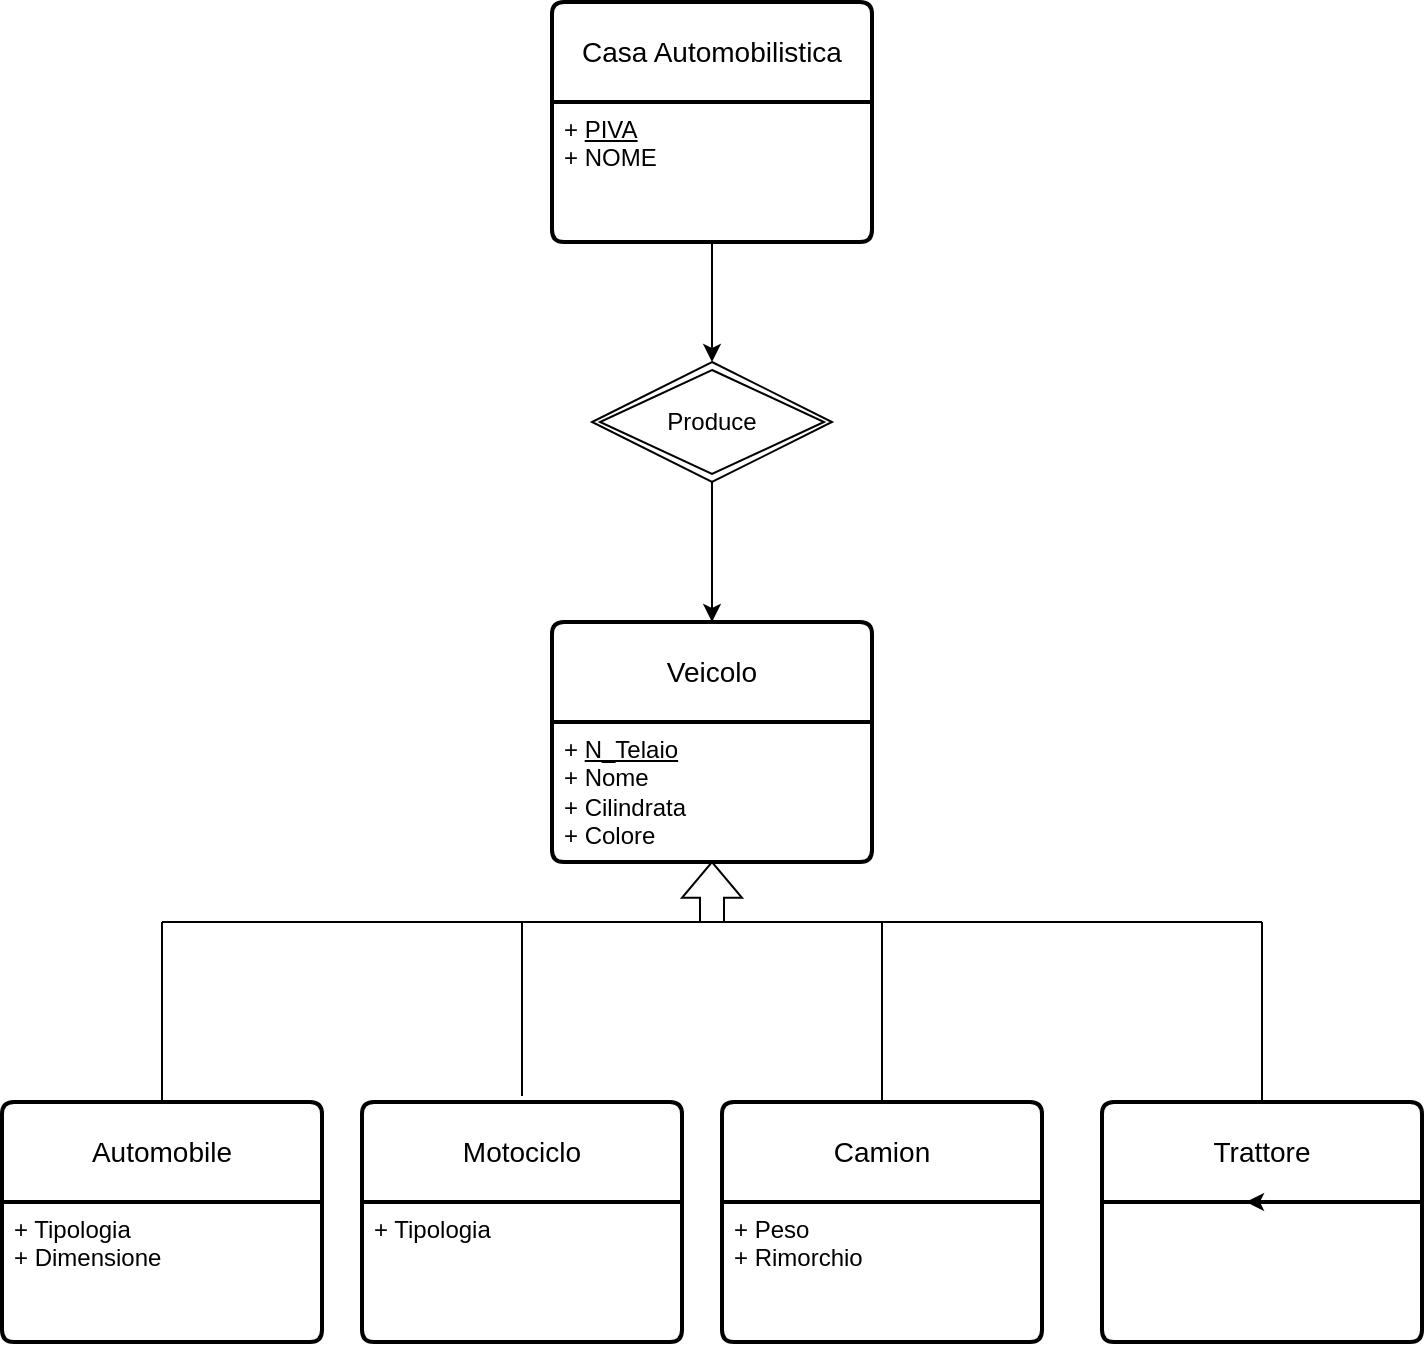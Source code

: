 <mxfile version="26.0.16">
  <diagram id="R2lEEEUBdFMjLlhIrx00" name="Page-1">
    <mxGraphModel dx="1666" dy="639" grid="1" gridSize="10" guides="1" tooltips="1" connect="1" arrows="1" fold="1" page="0" pageScale="1" pageWidth="850" pageHeight="1100" math="0" shadow="0" extFonts="Permanent Marker^https://fonts.googleapis.com/css?family=Permanent+Marker">
      <root>
        <mxCell id="0" />
        <mxCell id="1" parent="0" />
        <mxCell id="j_Rbnz1e0eMDixN7AvnV-5" value="Veicolo" style="swimlane;childLayout=stackLayout;horizontal=1;startSize=50;horizontalStack=0;rounded=1;fontSize=14;fontStyle=0;strokeWidth=2;resizeParent=0;resizeLast=1;shadow=0;dashed=0;align=center;arcSize=4;whiteSpace=wrap;html=1;" parent="1" vertex="1">
          <mxGeometry x="-215" y="370" width="160" height="120" as="geometry" />
        </mxCell>
        <mxCell id="j_Rbnz1e0eMDixN7AvnV-6" value="+ &lt;u&gt;N_Telaio&lt;/u&gt;&lt;br&gt;+ Nome&lt;div&gt;+ Cilindrata&lt;/div&gt;&lt;div&gt;+ Colore&lt;/div&gt;" style="align=left;strokeColor=none;fillColor=none;spacingLeft=4;spacingRight=4;fontSize=12;verticalAlign=top;resizable=0;rotatable=0;part=1;html=1;whiteSpace=wrap;" parent="j_Rbnz1e0eMDixN7AvnV-5" vertex="1">
          <mxGeometry y="50" width="160" height="70" as="geometry" />
        </mxCell>
        <mxCell id="j_Rbnz1e0eMDixN7AvnV-17" value="" style="shape=singleArrow;direction=north;whiteSpace=wrap;html=1;arrowWidth=0.4;arrowSize=0.597;" parent="1" vertex="1">
          <mxGeometry x="-150" y="490" width="30" height="30" as="geometry" />
        </mxCell>
        <mxCell id="j_Rbnz1e0eMDixN7AvnV-19" value="" style="endArrow=none;html=1;rounded=0;exitX=0.5;exitY=0;exitDx=0;exitDy=0;" parent="1" source="j_Rbnz1e0eMDixN7AvnV-31" edge="1">
          <mxGeometry width="50" height="50" relative="1" as="geometry">
            <mxPoint x="-360" y="550" as="sourcePoint" />
            <mxPoint x="-410" y="520" as="targetPoint" />
          </mxGeometry>
        </mxCell>
        <mxCell id="j_Rbnz1e0eMDixN7AvnV-20" value="" style="endArrow=none;html=1;rounded=0;entryX=0;entryY=0;entryDx=0;entryDy=9.0;entryPerimeter=0;" parent="1" target="j_Rbnz1e0eMDixN7AvnV-17" edge="1">
          <mxGeometry width="50" height="50" relative="1" as="geometry">
            <mxPoint x="-410" y="520" as="sourcePoint" />
            <mxPoint x="-240" y="470" as="targetPoint" />
          </mxGeometry>
        </mxCell>
        <mxCell id="j_Rbnz1e0eMDixN7AvnV-21" value="" style="endArrow=none;html=1;rounded=0;exitX=0;exitY=0;exitDx=0;exitDy=21.0;exitPerimeter=0;" parent="1" source="j_Rbnz1e0eMDixN7AvnV-17" edge="1">
          <mxGeometry width="50" height="50" relative="1" as="geometry">
            <mxPoint x="-30" y="540" as="sourcePoint" />
            <mxPoint x="140" y="520" as="targetPoint" />
          </mxGeometry>
        </mxCell>
        <mxCell id="j_Rbnz1e0eMDixN7AvnV-23" value="" style="endArrow=none;html=1;rounded=0;" parent="1" edge="1">
          <mxGeometry width="50" height="50" relative="1" as="geometry">
            <mxPoint x="-230" y="607" as="sourcePoint" />
            <mxPoint x="-230" y="520" as="targetPoint" />
          </mxGeometry>
        </mxCell>
        <mxCell id="j_Rbnz1e0eMDixN7AvnV-24" value="" style="endArrow=none;html=1;rounded=0;exitX=0.5;exitY=0;exitDx=0;exitDy=0;" parent="1" source="j_Rbnz1e0eMDixN7AvnV-29" edge="1">
          <mxGeometry width="50" height="50" relative="1" as="geometry">
            <mxPoint x="-50" y="550" as="sourcePoint" />
            <mxPoint x="-50" y="520" as="targetPoint" />
            <Array as="points" />
          </mxGeometry>
        </mxCell>
        <mxCell id="j_Rbnz1e0eMDixN7AvnV-29" value="Camion" style="swimlane;childLayout=stackLayout;horizontal=1;startSize=50;horizontalStack=0;rounded=1;fontSize=14;fontStyle=0;strokeWidth=2;resizeParent=0;resizeLast=1;shadow=0;dashed=0;align=center;arcSize=4;whiteSpace=wrap;html=1;" parent="1" vertex="1">
          <mxGeometry x="-130" y="610" width="160" height="120" as="geometry" />
        </mxCell>
        <mxCell id="j_Rbnz1e0eMDixN7AvnV-30" value="+ Peso&lt;div&gt;+ Rimorchio&lt;/div&gt;&lt;div&gt;&lt;br&gt;&lt;div&gt;&lt;br&gt;&lt;/div&gt;&lt;/div&gt;" style="align=left;strokeColor=none;fillColor=none;spacingLeft=4;spacingRight=4;fontSize=12;verticalAlign=top;resizable=0;rotatable=0;part=1;html=1;whiteSpace=wrap;" parent="j_Rbnz1e0eMDixN7AvnV-29" vertex="1">
          <mxGeometry y="50" width="160" height="70" as="geometry" />
        </mxCell>
        <mxCell id="j_Rbnz1e0eMDixN7AvnV-31" value="Automobile" style="swimlane;childLayout=stackLayout;horizontal=1;startSize=50;horizontalStack=0;rounded=1;fontSize=14;fontStyle=0;strokeWidth=2;resizeParent=0;resizeLast=1;shadow=0;dashed=0;align=center;arcSize=4;whiteSpace=wrap;html=1;" parent="1" vertex="1">
          <mxGeometry x="-490" y="610" width="160" height="120" as="geometry" />
        </mxCell>
        <mxCell id="j_Rbnz1e0eMDixN7AvnV-32" value="+ Tipologia&lt;div&gt;+ Dimensione&lt;/div&gt;" style="align=left;strokeColor=none;fillColor=none;spacingLeft=4;spacingRight=4;fontSize=12;verticalAlign=top;resizable=0;rotatable=0;part=1;html=1;whiteSpace=wrap;" parent="j_Rbnz1e0eMDixN7AvnV-31" vertex="1">
          <mxGeometry y="50" width="160" height="70" as="geometry" />
        </mxCell>
        <mxCell id="j_Rbnz1e0eMDixN7AvnV-33" value="Motociclo" style="swimlane;childLayout=stackLayout;horizontal=1;startSize=50;horizontalStack=0;rounded=1;fontSize=14;fontStyle=0;strokeWidth=2;resizeParent=0;resizeLast=1;shadow=0;dashed=0;align=center;arcSize=4;whiteSpace=wrap;html=1;" parent="1" vertex="1">
          <mxGeometry x="-310" y="610" width="160" height="120" as="geometry" />
        </mxCell>
        <mxCell id="j_Rbnz1e0eMDixN7AvnV-34" value="+ Tipologia" style="align=left;strokeColor=none;fillColor=none;spacingLeft=4;spacingRight=4;fontSize=12;verticalAlign=top;resizable=0;rotatable=0;part=1;html=1;whiteSpace=wrap;" parent="j_Rbnz1e0eMDixN7AvnV-33" vertex="1">
          <mxGeometry y="50" width="160" height="70" as="geometry" />
        </mxCell>
        <mxCell id="j_Rbnz1e0eMDixN7AvnV-35" value="Trattore" style="swimlane;childLayout=stackLayout;horizontal=1;startSize=50;horizontalStack=0;rounded=1;fontSize=14;fontStyle=0;strokeWidth=2;resizeParent=0;resizeLast=1;shadow=0;dashed=0;align=center;arcSize=4;whiteSpace=wrap;html=1;" parent="1" vertex="1">
          <mxGeometry x="60" y="610" width="160" height="120" as="geometry" />
        </mxCell>
        <mxCell id="j_Rbnz1e0eMDixN7AvnV-38" style="edgeStyle=orthogonalEdgeStyle;rounded=0;orthogonalLoop=1;jettySize=auto;html=1;exitX=0.5;exitY=0;exitDx=0;exitDy=0;entryX=0.45;entryY=0.01;entryDx=0;entryDy=0;entryPerimeter=0;" parent="j_Rbnz1e0eMDixN7AvnV-35" edge="1">
          <mxGeometry relative="1" as="geometry">
            <mxPoint x="80.0" y="50" as="sourcePoint" />
            <mxPoint x="72" y="50.7" as="targetPoint" />
          </mxGeometry>
        </mxCell>
        <mxCell id="j_Rbnz1e0eMDixN7AvnV-37" value="" style="endArrow=none;html=1;rounded=0;exitX=0.5;exitY=0;exitDx=0;exitDy=0;" parent="1" source="j_Rbnz1e0eMDixN7AvnV-35" edge="1">
          <mxGeometry width="50" height="50" relative="1" as="geometry">
            <mxPoint x="180" y="600" as="sourcePoint" />
            <mxPoint x="140" y="520" as="targetPoint" />
          </mxGeometry>
        </mxCell>
        <mxCell id="j_Rbnz1e0eMDixN7AvnV-43" value="Casa Automobilistica" style="swimlane;childLayout=stackLayout;horizontal=1;startSize=50;horizontalStack=0;rounded=1;fontSize=14;fontStyle=0;strokeWidth=2;resizeParent=0;resizeLast=1;shadow=0;dashed=0;align=center;arcSize=4;whiteSpace=wrap;html=1;" parent="1" vertex="1">
          <mxGeometry x="-215" y="60" width="160" height="120" as="geometry" />
        </mxCell>
        <mxCell id="j_Rbnz1e0eMDixN7AvnV-44" value="+ &lt;u&gt;PIVA&lt;/u&gt;&lt;div&gt;+ NOME&lt;/div&gt;" style="align=left;strokeColor=none;fillColor=none;spacingLeft=4;spacingRight=4;fontSize=12;verticalAlign=top;resizable=0;rotatable=0;part=1;html=1;whiteSpace=wrap;" parent="j_Rbnz1e0eMDixN7AvnV-43" vertex="1">
          <mxGeometry y="50" width="160" height="70" as="geometry" />
        </mxCell>
        <mxCell id="j_Rbnz1e0eMDixN7AvnV-49" style="edgeStyle=orthogonalEdgeStyle;rounded=0;orthogonalLoop=1;jettySize=auto;html=1;entryX=0.5;entryY=0;entryDx=0;entryDy=0;" parent="1" source="j_Rbnz1e0eMDixN7AvnV-46" target="j_Rbnz1e0eMDixN7AvnV-5" edge="1">
          <mxGeometry relative="1" as="geometry" />
        </mxCell>
        <mxCell id="j_Rbnz1e0eMDixN7AvnV-46" value="Produce" style="shape=rhombus;double=1;perimeter=rhombusPerimeter;whiteSpace=wrap;html=1;align=center;" parent="1" vertex="1">
          <mxGeometry x="-195" y="240" width="120" height="60" as="geometry" />
        </mxCell>
        <mxCell id="j_Rbnz1e0eMDixN7AvnV-48" style="edgeStyle=orthogonalEdgeStyle;rounded=0;orthogonalLoop=1;jettySize=auto;html=1;entryX=0.5;entryY=0;entryDx=0;entryDy=0;" parent="1" source="j_Rbnz1e0eMDixN7AvnV-44" target="j_Rbnz1e0eMDixN7AvnV-46" edge="1">
          <mxGeometry relative="1" as="geometry" />
        </mxCell>
      </root>
    </mxGraphModel>
  </diagram>
</mxfile>
